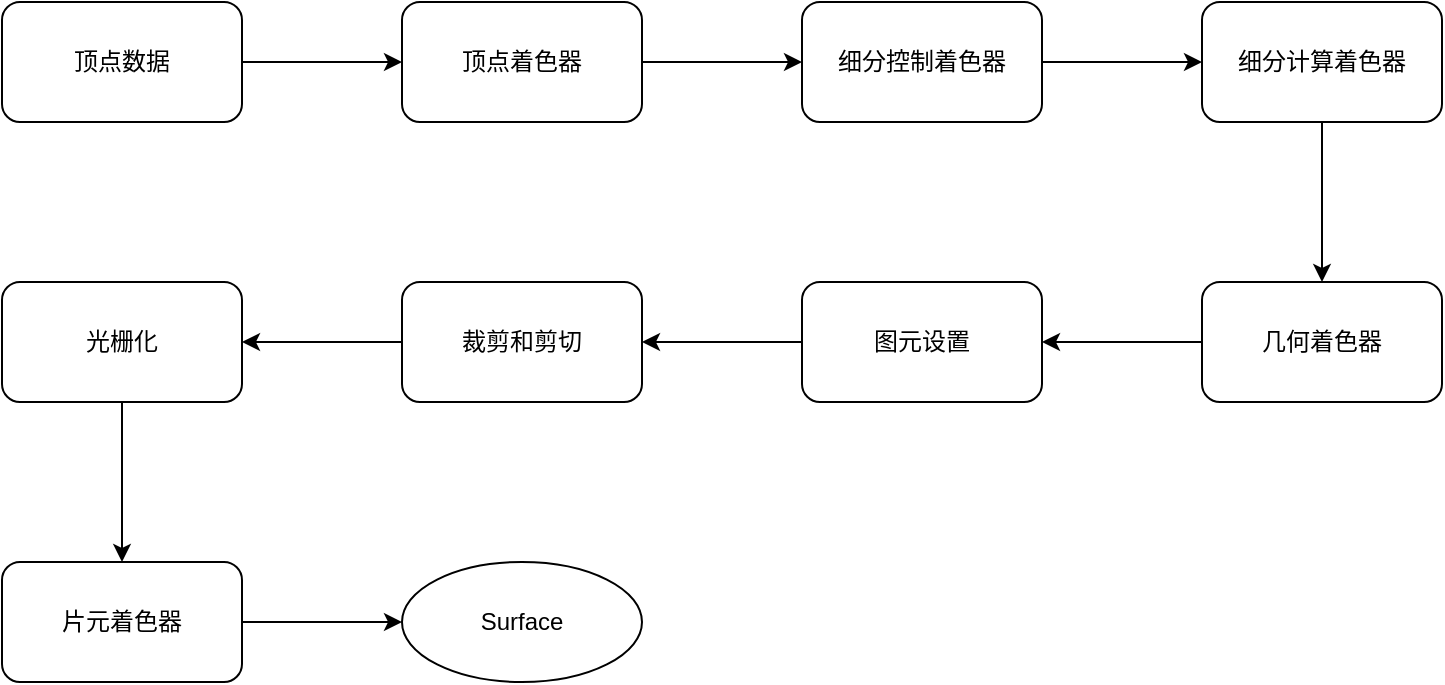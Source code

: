 <mxfile version="17.1.3" type="device"><diagram id="GFmBYDt6s3zTuAJMeF8l" name="Page-1"><mxGraphModel dx="946" dy="614" grid="1" gridSize="10" guides="1" tooltips="1" connect="1" arrows="1" fold="1" page="1" pageScale="1" pageWidth="1100" pageHeight="850" math="0" shadow="0"><root><mxCell id="0"/><mxCell id="1" parent="0"/><mxCell id="2Mkc6jhfvCY7qUrzfZmJ-5" value="" style="edgeStyle=orthogonalEdgeStyle;rounded=0;orthogonalLoop=1;jettySize=auto;html=1;" edge="1" parent="1" source="2Mkc6jhfvCY7qUrzfZmJ-2" target="2Mkc6jhfvCY7qUrzfZmJ-4"><mxGeometry relative="1" as="geometry"/></mxCell><mxCell id="2Mkc6jhfvCY7qUrzfZmJ-2" value="顶点数据" style="rounded=1;whiteSpace=wrap;html=1;" vertex="1" parent="1"><mxGeometry x="240" y="120" width="120" height="60" as="geometry"/></mxCell><mxCell id="2Mkc6jhfvCY7qUrzfZmJ-7" value="" style="edgeStyle=orthogonalEdgeStyle;rounded=0;orthogonalLoop=1;jettySize=auto;html=1;" edge="1" parent="1" source="2Mkc6jhfvCY7qUrzfZmJ-4" target="2Mkc6jhfvCY7qUrzfZmJ-6"><mxGeometry relative="1" as="geometry"/></mxCell><mxCell id="2Mkc6jhfvCY7qUrzfZmJ-4" value="&lt;span&gt;顶点着色器&lt;/span&gt;" style="whiteSpace=wrap;html=1;rounded=1;" vertex="1" parent="1"><mxGeometry x="440" y="120" width="120" height="60" as="geometry"/></mxCell><mxCell id="2Mkc6jhfvCY7qUrzfZmJ-9" value="" style="edgeStyle=orthogonalEdgeStyle;rounded=0;orthogonalLoop=1;jettySize=auto;html=1;" edge="1" parent="1" source="2Mkc6jhfvCY7qUrzfZmJ-6" target="2Mkc6jhfvCY7qUrzfZmJ-8"><mxGeometry relative="1" as="geometry"/></mxCell><mxCell id="2Mkc6jhfvCY7qUrzfZmJ-6" value="细分控制着色器" style="whiteSpace=wrap;html=1;rounded=1;" vertex="1" parent="1"><mxGeometry x="640" y="120" width="120" height="60" as="geometry"/></mxCell><mxCell id="2Mkc6jhfvCY7qUrzfZmJ-11" value="" style="edgeStyle=orthogonalEdgeStyle;rounded=0;orthogonalLoop=1;jettySize=auto;html=1;" edge="1" parent="1" source="2Mkc6jhfvCY7qUrzfZmJ-8" target="2Mkc6jhfvCY7qUrzfZmJ-10"><mxGeometry relative="1" as="geometry"/></mxCell><mxCell id="2Mkc6jhfvCY7qUrzfZmJ-8" value="细分计算着色器" style="whiteSpace=wrap;html=1;rounded=1;" vertex="1" parent="1"><mxGeometry x="840" y="120" width="120" height="60" as="geometry"/></mxCell><mxCell id="2Mkc6jhfvCY7qUrzfZmJ-13" value="" style="edgeStyle=orthogonalEdgeStyle;rounded=0;orthogonalLoop=1;jettySize=auto;html=1;" edge="1" parent="1" source="2Mkc6jhfvCY7qUrzfZmJ-10" target="2Mkc6jhfvCY7qUrzfZmJ-12"><mxGeometry relative="1" as="geometry"/></mxCell><mxCell id="2Mkc6jhfvCY7qUrzfZmJ-10" value="几何着色器" style="whiteSpace=wrap;html=1;rounded=1;" vertex="1" parent="1"><mxGeometry x="840" y="260" width="120" height="60" as="geometry"/></mxCell><mxCell id="2Mkc6jhfvCY7qUrzfZmJ-15" value="" style="edgeStyle=orthogonalEdgeStyle;rounded=0;orthogonalLoop=1;jettySize=auto;html=1;" edge="1" parent="1" source="2Mkc6jhfvCY7qUrzfZmJ-12" target="2Mkc6jhfvCY7qUrzfZmJ-14"><mxGeometry relative="1" as="geometry"/></mxCell><mxCell id="2Mkc6jhfvCY7qUrzfZmJ-12" value="图元设置" style="whiteSpace=wrap;html=1;rounded=1;" vertex="1" parent="1"><mxGeometry x="640" y="260" width="120" height="60" as="geometry"/></mxCell><mxCell id="2Mkc6jhfvCY7qUrzfZmJ-17" value="" style="edgeStyle=orthogonalEdgeStyle;rounded=0;orthogonalLoop=1;jettySize=auto;html=1;" edge="1" parent="1" source="2Mkc6jhfvCY7qUrzfZmJ-14" target="2Mkc6jhfvCY7qUrzfZmJ-16"><mxGeometry relative="1" as="geometry"/></mxCell><mxCell id="2Mkc6jhfvCY7qUrzfZmJ-14" value="裁剪和剪切" style="whiteSpace=wrap;html=1;rounded=1;" vertex="1" parent="1"><mxGeometry x="440" y="260" width="120" height="60" as="geometry"/></mxCell><mxCell id="2Mkc6jhfvCY7qUrzfZmJ-19" value="" style="edgeStyle=orthogonalEdgeStyle;rounded=0;orthogonalLoop=1;jettySize=auto;html=1;" edge="1" parent="1" source="2Mkc6jhfvCY7qUrzfZmJ-16" target="2Mkc6jhfvCY7qUrzfZmJ-18"><mxGeometry relative="1" as="geometry"/></mxCell><mxCell id="2Mkc6jhfvCY7qUrzfZmJ-16" value="光栅化" style="whiteSpace=wrap;html=1;rounded=1;" vertex="1" parent="1"><mxGeometry x="240" y="260" width="120" height="60" as="geometry"/></mxCell><mxCell id="2Mkc6jhfvCY7qUrzfZmJ-23" value="" style="edgeStyle=orthogonalEdgeStyle;rounded=0;orthogonalLoop=1;jettySize=auto;html=1;" edge="1" parent="1" source="2Mkc6jhfvCY7qUrzfZmJ-18" target="2Mkc6jhfvCY7qUrzfZmJ-22"><mxGeometry relative="1" as="geometry"/></mxCell><mxCell id="2Mkc6jhfvCY7qUrzfZmJ-18" value="片元着色器" style="whiteSpace=wrap;html=1;rounded=1;" vertex="1" parent="1"><mxGeometry x="240" y="400" width="120" height="60" as="geometry"/></mxCell><mxCell id="2Mkc6jhfvCY7qUrzfZmJ-22" value="Surface" style="ellipse;whiteSpace=wrap;html=1;rounded=1;" vertex="1" parent="1"><mxGeometry x="440" y="400" width="120" height="60" as="geometry"/></mxCell></root></mxGraphModel></diagram></mxfile>